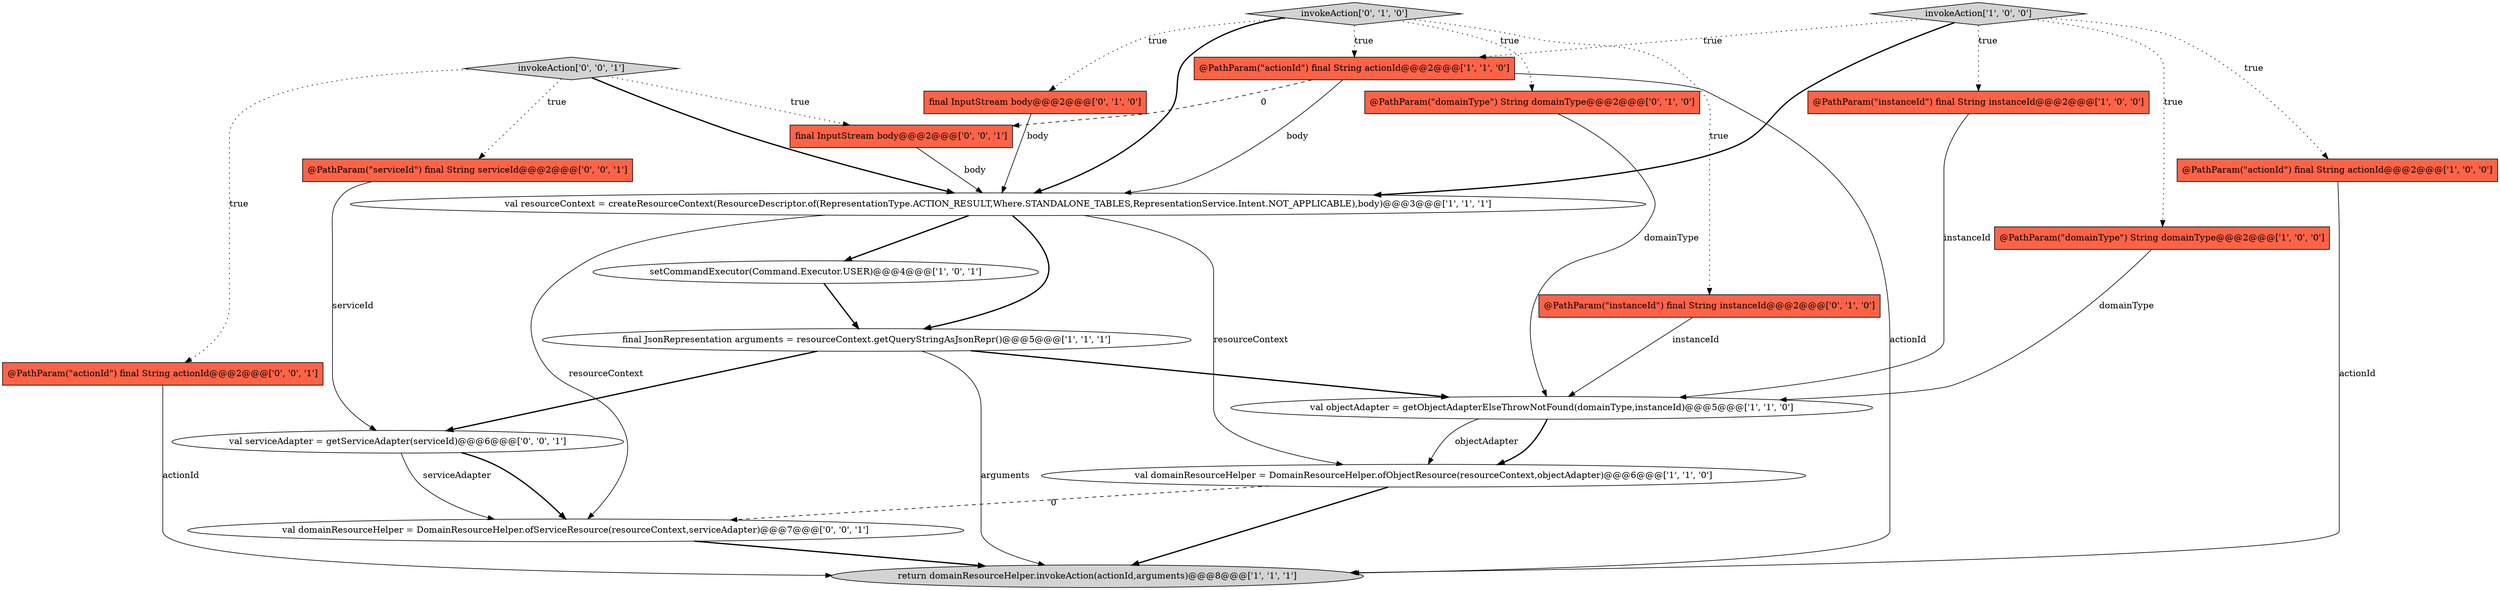 digraph {
1 [style = filled, label = "setCommandExecutor(Command.Executor.USER)@@@4@@@['1', '0', '1']", fillcolor = white, shape = ellipse image = "AAA0AAABBB1BBB"];
8 [style = filled, label = "@PathParam(\"actionId\") final String actionId@@@2@@@['1', '1', '0']", fillcolor = tomato, shape = box image = "AAA0AAABBB1BBB"];
18 [style = filled, label = "val domainResourceHelper = DomainResourceHelper.ofServiceResource(resourceContext,serviceAdapter)@@@7@@@['0', '0', '1']", fillcolor = white, shape = ellipse image = "AAA0AAABBB3BBB"];
4 [style = filled, label = "@PathParam(\"instanceId\") final String instanceId@@@2@@@['1', '0', '0']", fillcolor = tomato, shape = box image = "AAA0AAABBB1BBB"];
20 [style = filled, label = "invokeAction['0', '0', '1']", fillcolor = lightgray, shape = diamond image = "AAA0AAABBB3BBB"];
13 [style = filled, label = "@PathParam(\"instanceId\") final String instanceId@@@2@@@['0', '1', '0']", fillcolor = tomato, shape = box image = "AAA0AAABBB2BBB"];
19 [style = filled, label = "final InputStream body@@@2@@@['0', '0', '1']", fillcolor = tomato, shape = box image = "AAA0AAABBB3BBB"];
0 [style = filled, label = "@PathParam(\"actionId\") final String actionId@@@2@@@['1', '0', '0']", fillcolor = tomato, shape = box image = "AAA0AAABBB1BBB"];
15 [style = filled, label = "@PathParam(\"serviceId\") final String serviceId@@@2@@@['0', '0', '1']", fillcolor = tomato, shape = box image = "AAA0AAABBB3BBB"];
10 [style = filled, label = "val resourceContext = createResourceContext(ResourceDescriptor.of(RepresentationType.ACTION_RESULT,Where.STANDALONE_TABLES,RepresentationService.Intent.NOT_APPLICABLE),body)@@@3@@@['1', '1', '1']", fillcolor = white, shape = ellipse image = "AAA0AAABBB1BBB"];
14 [style = filled, label = "@PathParam(\"domainType\") String domainType@@@2@@@['0', '1', '0']", fillcolor = tomato, shape = box image = "AAA0AAABBB2BBB"];
7 [style = filled, label = "return domainResourceHelper.invokeAction(actionId,arguments)@@@8@@@['1', '1', '1']", fillcolor = lightgray, shape = ellipse image = "AAA0AAABBB1BBB"];
6 [style = filled, label = "val objectAdapter = getObjectAdapterElseThrowNotFound(domainType,instanceId)@@@5@@@['1', '1', '0']", fillcolor = white, shape = ellipse image = "AAA0AAABBB1BBB"];
5 [style = filled, label = "invokeAction['1', '0', '0']", fillcolor = lightgray, shape = diamond image = "AAA0AAABBB1BBB"];
2 [style = filled, label = "val domainResourceHelper = DomainResourceHelper.ofObjectResource(resourceContext,objectAdapter)@@@6@@@['1', '1', '0']", fillcolor = white, shape = ellipse image = "AAA0AAABBB1BBB"];
11 [style = filled, label = "final InputStream body@@@2@@@['0', '1', '0']", fillcolor = tomato, shape = box image = "AAA0AAABBB2BBB"];
16 [style = filled, label = "val serviceAdapter = getServiceAdapter(serviceId)@@@6@@@['0', '0', '1']", fillcolor = white, shape = ellipse image = "AAA0AAABBB3BBB"];
17 [style = filled, label = "@PathParam(\"actionId\") final String actionId@@@2@@@['0', '0', '1']", fillcolor = tomato, shape = box image = "AAA0AAABBB3BBB"];
12 [style = filled, label = "invokeAction['0', '1', '0']", fillcolor = lightgray, shape = diamond image = "AAA0AAABBB2BBB"];
3 [style = filled, label = "@PathParam(\"domainType\") String domainType@@@2@@@['1', '0', '0']", fillcolor = tomato, shape = box image = "AAA0AAABBB1BBB"];
9 [style = filled, label = "final JsonRepresentation arguments = resourceContext.getQueryStringAsJsonRepr()@@@5@@@['1', '1', '1']", fillcolor = white, shape = ellipse image = "AAA0AAABBB1BBB"];
11->10 [style = solid, label="body"];
5->10 [style = bold, label=""];
10->2 [style = solid, label="resourceContext"];
8->19 [style = dashed, label="0"];
16->18 [style = bold, label=""];
12->8 [style = dotted, label="true"];
20->17 [style = dotted, label="true"];
8->7 [style = solid, label="actionId"];
0->7 [style = solid, label="actionId"];
5->0 [style = dotted, label="true"];
5->3 [style = dotted, label="true"];
4->6 [style = solid, label="instanceId"];
17->7 [style = solid, label="actionId"];
9->16 [style = bold, label=""];
1->9 [style = bold, label=""];
5->4 [style = dotted, label="true"];
9->6 [style = bold, label=""];
20->10 [style = bold, label=""];
6->2 [style = bold, label=""];
12->11 [style = dotted, label="true"];
9->7 [style = solid, label="arguments"];
3->6 [style = solid, label="domainType"];
12->14 [style = dotted, label="true"];
15->16 [style = solid, label="serviceId"];
12->10 [style = bold, label=""];
12->13 [style = dotted, label="true"];
19->10 [style = solid, label="body"];
2->18 [style = dashed, label="0"];
14->6 [style = solid, label="domainType"];
6->2 [style = solid, label="objectAdapter"];
10->18 [style = solid, label="resourceContext"];
10->9 [style = bold, label=""];
20->19 [style = dotted, label="true"];
2->7 [style = bold, label=""];
5->8 [style = dotted, label="true"];
18->7 [style = bold, label=""];
10->1 [style = bold, label=""];
13->6 [style = solid, label="instanceId"];
16->18 [style = solid, label="serviceAdapter"];
20->15 [style = dotted, label="true"];
8->10 [style = solid, label="body"];
}
